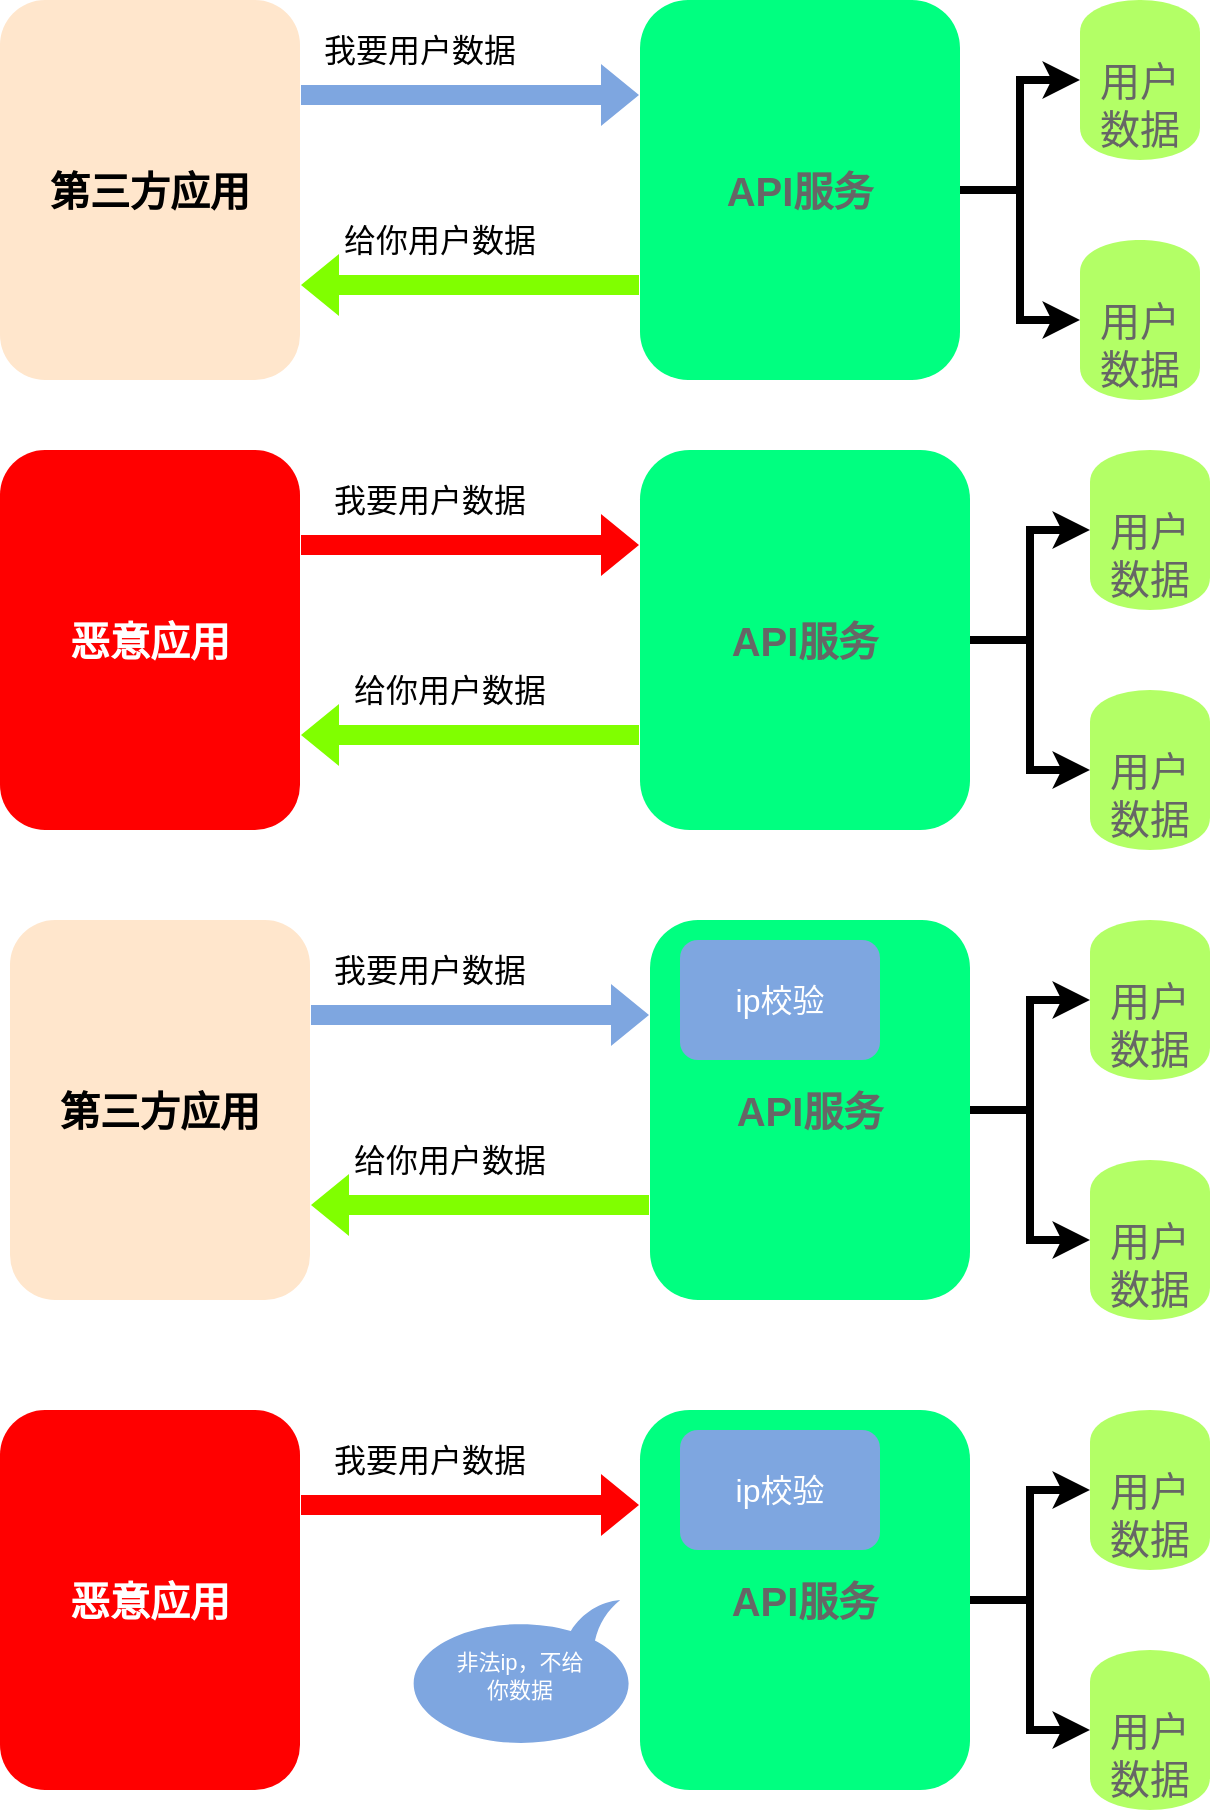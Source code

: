 <mxfile version="12.3.2" type="device" pages="2"><diagram id="3bSz9bD28ZtyQ53hAoKX" name="第 1 页"><mxGraphModel dx="2130" dy="1260" grid="1" gridSize="10" guides="1" tooltips="1" connect="1" arrows="1" fold="1" page="1" pageScale="1" pageWidth="827" pageHeight="1169" math="0" shadow="0"><root><mxCell id="0"/><mxCell id="1" parent="0"/><mxCell id="J_X9dIAHRLsPrQ8TY1yE-3" style="edgeStyle=orthogonalEdgeStyle;rounded=0;orthogonalLoop=1;jettySize=auto;html=1;exitX=1;exitY=0.25;exitDx=0;exitDy=0;entryX=0;entryY=0.25;entryDx=0;entryDy=0;shape=flexArrow;fillColor=#7EA6E0;strokeColor=none;" edge="1" parent="1" source="J_X9dIAHRLsPrQ8TY1yE-1" target="J_X9dIAHRLsPrQ8TY1yE-2"><mxGeometry relative="1" as="geometry"/></mxCell><mxCell id="J_X9dIAHRLsPrQ8TY1yE-1" value="第三方应用" style="rounded=1;whiteSpace=wrap;html=1;fontSize=20;fontStyle=1;strokeColor=none;fillColor=#ffe6cc;" vertex="1" parent="1"><mxGeometry x="110" y="150" width="150" height="190" as="geometry"/></mxCell><mxCell id="J_X9dIAHRLsPrQ8TY1yE-4" style="edgeStyle=orthogonalEdgeStyle;rounded=0;orthogonalLoop=1;jettySize=auto;html=1;exitX=0;exitY=0.75;exitDx=0;exitDy=0;entryX=1;entryY=0.75;entryDx=0;entryDy=0;shape=flexArrow;fillColor=#80FF00;strokeColor=none;" edge="1" parent="1" source="J_X9dIAHRLsPrQ8TY1yE-2" target="J_X9dIAHRLsPrQ8TY1yE-1"><mxGeometry relative="1" as="geometry"/></mxCell><mxCell id="J_X9dIAHRLsPrQ8TY1yE-10" style="edgeStyle=orthogonalEdgeStyle;rounded=0;orthogonalLoop=1;jettySize=auto;html=1;exitX=1;exitY=0.5;exitDx=0;exitDy=0;entryX=0;entryY=0.5;entryDx=0;entryDy=0;fillColor=#80FF00;fontSize=16;strokeColor=#000000;strokeWidth=4;" edge="1" parent="1" source="J_X9dIAHRLsPrQ8TY1yE-2" target="J_X9dIAHRLsPrQ8TY1yE-6"><mxGeometry relative="1" as="geometry"/></mxCell><mxCell id="J_X9dIAHRLsPrQ8TY1yE-11" style="edgeStyle=orthogonalEdgeStyle;rounded=0;orthogonalLoop=1;jettySize=auto;html=1;exitX=1;exitY=0.5;exitDx=0;exitDy=0;entryX=0;entryY=0.5;entryDx=0;entryDy=0;fillColor=#80FF00;fontSize=16;strokeColor=#000000;strokeWidth=4;" edge="1" parent="1" source="J_X9dIAHRLsPrQ8TY1yE-2" target="J_X9dIAHRLsPrQ8TY1yE-8"><mxGeometry relative="1" as="geometry"/></mxCell><mxCell id="J_X9dIAHRLsPrQ8TY1yE-2" value="API服务" style="rounded=1;whiteSpace=wrap;html=1;fillColor=#00FF80;fontSize=20;fontStyle=1;strokeColor=none;fontColor=#666666;" vertex="1" parent="1"><mxGeometry x="430" y="150" width="160" height="190" as="geometry"/></mxCell><mxCell id="J_X9dIAHRLsPrQ8TY1yE-5" value="我要用户数据" style="text;html=1;strokeColor=none;fillColor=none;align=center;verticalAlign=middle;whiteSpace=wrap;rounded=0;fontSize=16;" vertex="1" parent="1"><mxGeometry x="260" y="160" width="120" height="30" as="geometry"/></mxCell><mxCell id="J_X9dIAHRLsPrQ8TY1yE-6" value="用户数据" style="shape=cylinder;whiteSpace=wrap;html=1;boundedLbl=1;backgroundOutline=1;fillColor=#B3FF66;fontSize=20;strokeColor=none;fontColor=#666666;labelBackgroundColor=none;" vertex="1" parent="1"><mxGeometry x="650" y="150" width="60" height="80" as="geometry"/></mxCell><mxCell id="J_X9dIAHRLsPrQ8TY1yE-8" value="用户数据" style="shape=cylinder;whiteSpace=wrap;html=1;boundedLbl=1;backgroundOutline=1;fillColor=#B3FF66;fontSize=20;strokeColor=none;fontColor=#666666;labelBackgroundColor=none;" vertex="1" parent="1"><mxGeometry x="650" y="270" width="60" height="80" as="geometry"/></mxCell><mxCell id="J_X9dIAHRLsPrQ8TY1yE-9" value="给你用户数据" style="text;html=1;strokeColor=none;fillColor=none;align=center;verticalAlign=middle;whiteSpace=wrap;rounded=0;fontSize=16;" vertex="1" parent="1"><mxGeometry x="270" y="255" width="120" height="30" as="geometry"/></mxCell><mxCell id="J_X9dIAHRLsPrQ8TY1yE-12" style="edgeStyle=orthogonalEdgeStyle;rounded=0;orthogonalLoop=1;jettySize=auto;html=1;exitX=1;exitY=0.25;exitDx=0;exitDy=0;entryX=0;entryY=0.25;entryDx=0;entryDy=0;shape=flexArrow;fillColor=#FF0000;strokeColor=none;" edge="1" source="J_X9dIAHRLsPrQ8TY1yE-13" target="J_X9dIAHRLsPrQ8TY1yE-17" parent="1"><mxGeometry relative="1" as="geometry"/></mxCell><mxCell id="J_X9dIAHRLsPrQ8TY1yE-13" value="恶意应用" style="rounded=1;whiteSpace=wrap;html=1;fontSize=20;fillColor=#FF0000;fontColor=#FFFFFF;fontStyle=1;strokeColor=none;" vertex="1" parent="1"><mxGeometry x="110" y="375" width="150" height="190" as="geometry"/></mxCell><mxCell id="J_X9dIAHRLsPrQ8TY1yE-14" style="edgeStyle=orthogonalEdgeStyle;rounded=0;orthogonalLoop=1;jettySize=auto;html=1;exitX=0;exitY=0.75;exitDx=0;exitDy=0;entryX=1;entryY=0.75;entryDx=0;entryDy=0;shape=flexArrow;fillColor=#80FF00;strokeColor=none;" edge="1" source="J_X9dIAHRLsPrQ8TY1yE-17" target="J_X9dIAHRLsPrQ8TY1yE-13" parent="1"><mxGeometry relative="1" as="geometry"/></mxCell><mxCell id="J_X9dIAHRLsPrQ8TY1yE-15" style="edgeStyle=orthogonalEdgeStyle;rounded=0;orthogonalLoop=1;jettySize=auto;html=1;exitX=1;exitY=0.5;exitDx=0;exitDy=0;entryX=0;entryY=0.5;entryDx=0;entryDy=0;fillColor=#80FF00;fontSize=16;strokeColor=#000000;strokeWidth=4;" edge="1" source="J_X9dIAHRLsPrQ8TY1yE-17" target="J_X9dIAHRLsPrQ8TY1yE-19" parent="1"><mxGeometry relative="1" as="geometry"/></mxCell><mxCell id="J_X9dIAHRLsPrQ8TY1yE-16" style="edgeStyle=orthogonalEdgeStyle;rounded=0;orthogonalLoop=1;jettySize=auto;html=1;exitX=1;exitY=0.5;exitDx=0;exitDy=0;entryX=0;entryY=0.5;entryDx=0;entryDy=0;fillColor=#80FF00;fontSize=16;strokeColor=#000000;strokeWidth=4;" edge="1" source="J_X9dIAHRLsPrQ8TY1yE-17" target="J_X9dIAHRLsPrQ8TY1yE-20" parent="1"><mxGeometry relative="1" as="geometry"/></mxCell><mxCell id="J_X9dIAHRLsPrQ8TY1yE-17" value="API服务" style="rounded=1;whiteSpace=wrap;html=1;fillColor=#00FF80;fontSize=20;fontStyle=1;strokeColor=none;fontColor=#666666;" vertex="1" parent="1"><mxGeometry x="430" y="375" width="165" height="190" as="geometry"/></mxCell><mxCell id="J_X9dIAHRLsPrQ8TY1yE-18" value="我要用户数据" style="text;html=1;strokeColor=none;fillColor=none;align=center;verticalAlign=middle;whiteSpace=wrap;rounded=0;fontSize=16;" vertex="1" parent="1"><mxGeometry x="265" y="385" width="120" height="30" as="geometry"/></mxCell><mxCell id="J_X9dIAHRLsPrQ8TY1yE-19" value="用户数据" style="shape=cylinder;whiteSpace=wrap;html=1;boundedLbl=1;backgroundOutline=1;fillColor=#B3FF66;fontSize=20;strokeColor=none;fontColor=#666666;labelBackgroundColor=none;" vertex="1" parent="1"><mxGeometry x="655" y="375" width="60" height="80" as="geometry"/></mxCell><mxCell id="J_X9dIAHRLsPrQ8TY1yE-20" value="用户数据" style="shape=cylinder;whiteSpace=wrap;html=1;boundedLbl=1;backgroundOutline=1;fillColor=#B3FF66;fontSize=20;strokeColor=none;fontColor=#666666;labelBackgroundColor=none;" vertex="1" parent="1"><mxGeometry x="655" y="495" width="60" height="80" as="geometry"/></mxCell><mxCell id="J_X9dIAHRLsPrQ8TY1yE-21" value="给你用户数据" style="text;html=1;strokeColor=none;fillColor=none;align=center;verticalAlign=middle;whiteSpace=wrap;rounded=0;fontSize=16;" vertex="1" parent="1"><mxGeometry x="275" y="480" width="120" height="30" as="geometry"/></mxCell><mxCell id="J_X9dIAHRLsPrQ8TY1yE-23" style="edgeStyle=orthogonalEdgeStyle;rounded=0;orthogonalLoop=1;jettySize=auto;html=1;exitX=1;exitY=0.25;exitDx=0;exitDy=0;entryX=0;entryY=0.25;entryDx=0;entryDy=0;shape=flexArrow;fillColor=#7EA6E0;strokeColor=none;" edge="1" source="J_X9dIAHRLsPrQ8TY1yE-24" target="J_X9dIAHRLsPrQ8TY1yE-28" parent="1"><mxGeometry relative="1" as="geometry"/></mxCell><mxCell id="J_X9dIAHRLsPrQ8TY1yE-24" value="第三方应用" style="rounded=1;whiteSpace=wrap;html=1;fontSize=20;fontStyle=1;strokeColor=none;fillColor=#ffe6cc;" vertex="1" parent="1"><mxGeometry x="115" y="610" width="150" height="190" as="geometry"/></mxCell><mxCell id="J_X9dIAHRLsPrQ8TY1yE-25" style="edgeStyle=orthogonalEdgeStyle;rounded=0;orthogonalLoop=1;jettySize=auto;html=1;exitX=0;exitY=0.75;exitDx=0;exitDy=0;entryX=1;entryY=0.75;entryDx=0;entryDy=0;shape=flexArrow;fillColor=#80FF00;strokeColor=none;" edge="1" source="J_X9dIAHRLsPrQ8TY1yE-28" target="J_X9dIAHRLsPrQ8TY1yE-24" parent="1"><mxGeometry relative="1" as="geometry"/></mxCell><mxCell id="J_X9dIAHRLsPrQ8TY1yE-26" style="edgeStyle=orthogonalEdgeStyle;rounded=0;orthogonalLoop=1;jettySize=auto;html=1;exitX=1;exitY=0.5;exitDx=0;exitDy=0;entryX=0;entryY=0.5;entryDx=0;entryDy=0;fillColor=#80FF00;fontSize=16;strokeColor=#000000;strokeWidth=4;" edge="1" source="J_X9dIAHRLsPrQ8TY1yE-28" target="J_X9dIAHRLsPrQ8TY1yE-30" parent="1"><mxGeometry relative="1" as="geometry"/></mxCell><mxCell id="J_X9dIAHRLsPrQ8TY1yE-27" style="edgeStyle=orthogonalEdgeStyle;rounded=0;orthogonalLoop=1;jettySize=auto;html=1;exitX=1;exitY=0.5;exitDx=0;exitDy=0;entryX=0;entryY=0.5;entryDx=0;entryDy=0;fillColor=#80FF00;fontSize=16;strokeColor=#000000;strokeWidth=4;" edge="1" source="J_X9dIAHRLsPrQ8TY1yE-28" target="J_X9dIAHRLsPrQ8TY1yE-31" parent="1"><mxGeometry relative="1" as="geometry"/></mxCell><mxCell id="J_X9dIAHRLsPrQ8TY1yE-28" value="API服务" style="rounded=1;whiteSpace=wrap;html=1;fillColor=#00FF80;fontSize=20;fontStyle=1;strokeColor=none;fontColor=#666666;" vertex="1" parent="1"><mxGeometry x="435" y="610" width="160" height="190" as="geometry"/></mxCell><mxCell id="J_X9dIAHRLsPrQ8TY1yE-29" value="我要用户数据" style="text;html=1;strokeColor=none;fillColor=none;align=center;verticalAlign=middle;whiteSpace=wrap;rounded=0;fontSize=16;" vertex="1" parent="1"><mxGeometry x="265" y="620" width="120" height="30" as="geometry"/></mxCell><mxCell id="J_X9dIAHRLsPrQ8TY1yE-30" value="用户数据" style="shape=cylinder;whiteSpace=wrap;html=1;boundedLbl=1;backgroundOutline=1;fillColor=#B3FF66;fontSize=20;strokeColor=none;fontColor=#666666;labelBackgroundColor=none;" vertex="1" parent="1"><mxGeometry x="655" y="610" width="60" height="80" as="geometry"/></mxCell><mxCell id="J_X9dIAHRLsPrQ8TY1yE-31" value="用户数据" style="shape=cylinder;whiteSpace=wrap;html=1;boundedLbl=1;backgroundOutline=1;fillColor=#B3FF66;fontSize=20;strokeColor=none;fontColor=#666666;labelBackgroundColor=none;" vertex="1" parent="1"><mxGeometry x="655" y="730" width="60" height="80" as="geometry"/></mxCell><mxCell id="J_X9dIAHRLsPrQ8TY1yE-32" value="给你用户数据" style="text;html=1;strokeColor=none;fillColor=none;align=center;verticalAlign=middle;whiteSpace=wrap;rounded=0;fontSize=16;" vertex="1" parent="1"><mxGeometry x="275" y="715" width="120" height="30" as="geometry"/></mxCell><mxCell id="J_X9dIAHRLsPrQ8TY1yE-33" value="ip校验" style="rounded=1;whiteSpace=wrap;html=1;fillColor=#7EA6E0;fontSize=16;fontColor=#FFFFFF;strokeColor=none;" vertex="1" parent="1"><mxGeometry x="450" y="620" width="100" height="60" as="geometry"/></mxCell><mxCell id="J_X9dIAHRLsPrQ8TY1yE-34" style="edgeStyle=orthogonalEdgeStyle;rounded=0;orthogonalLoop=1;jettySize=auto;html=1;exitX=1;exitY=0.25;exitDx=0;exitDy=0;entryX=0;entryY=0.25;entryDx=0;entryDy=0;shape=flexArrow;fillColor=#FF0000;strokeColor=none;" edge="1" source="J_X9dIAHRLsPrQ8TY1yE-35" target="J_X9dIAHRLsPrQ8TY1yE-39" parent="1"><mxGeometry relative="1" as="geometry"/></mxCell><mxCell id="J_X9dIAHRLsPrQ8TY1yE-35" value="恶意应用" style="rounded=1;whiteSpace=wrap;html=1;fontSize=20;fillColor=#FF0000;fontColor=#FFFFFF;fontStyle=1;strokeColor=none;" vertex="1" parent="1"><mxGeometry x="110" y="855" width="150" height="190" as="geometry"/></mxCell><mxCell id="J_X9dIAHRLsPrQ8TY1yE-37" style="edgeStyle=orthogonalEdgeStyle;rounded=0;orthogonalLoop=1;jettySize=auto;html=1;exitX=1;exitY=0.5;exitDx=0;exitDy=0;entryX=0;entryY=0.5;entryDx=0;entryDy=0;fillColor=#80FF00;fontSize=16;strokeColor=#000000;strokeWidth=4;" edge="1" source="J_X9dIAHRLsPrQ8TY1yE-39" target="J_X9dIAHRLsPrQ8TY1yE-41" parent="1"><mxGeometry relative="1" as="geometry"/></mxCell><mxCell id="J_X9dIAHRLsPrQ8TY1yE-38" style="edgeStyle=orthogonalEdgeStyle;rounded=0;orthogonalLoop=1;jettySize=auto;html=1;exitX=1;exitY=0.5;exitDx=0;exitDy=0;entryX=0;entryY=0.5;entryDx=0;entryDy=0;fillColor=#80FF00;fontSize=16;strokeColor=#000000;strokeWidth=4;" edge="1" source="J_X9dIAHRLsPrQ8TY1yE-39" target="J_X9dIAHRLsPrQ8TY1yE-42" parent="1"><mxGeometry relative="1" as="geometry"/></mxCell><mxCell id="J_X9dIAHRLsPrQ8TY1yE-39" value="API服务" style="rounded=1;whiteSpace=wrap;html=1;fillColor=#00FF80;fontSize=20;fontStyle=1;strokeColor=none;fontColor=#666666;" vertex="1" parent="1"><mxGeometry x="430" y="855" width="165" height="190" as="geometry"/></mxCell><mxCell id="J_X9dIAHRLsPrQ8TY1yE-40" value="我要用户数据" style="text;html=1;strokeColor=none;fillColor=none;align=center;verticalAlign=middle;whiteSpace=wrap;rounded=0;fontSize=16;" vertex="1" parent="1"><mxGeometry x="265" y="865" width="120" height="30" as="geometry"/></mxCell><mxCell id="J_X9dIAHRLsPrQ8TY1yE-41" value="用户数据" style="shape=cylinder;whiteSpace=wrap;html=1;boundedLbl=1;backgroundOutline=1;fillColor=#B3FF66;fontSize=20;strokeColor=none;fontColor=#666666;labelBackgroundColor=none;" vertex="1" parent="1"><mxGeometry x="655" y="855" width="60" height="80" as="geometry"/></mxCell><mxCell id="J_X9dIAHRLsPrQ8TY1yE-42" value="用户数据" style="shape=cylinder;whiteSpace=wrap;html=1;boundedLbl=1;backgroundOutline=1;fillColor=#B3FF66;fontSize=20;strokeColor=none;fontColor=#666666;labelBackgroundColor=none;" vertex="1" parent="1"><mxGeometry x="655" y="975" width="60" height="80" as="geometry"/></mxCell><mxCell id="J_X9dIAHRLsPrQ8TY1yE-44" value="ip校验" style="rounded=1;whiteSpace=wrap;html=1;fillColor=#7EA6E0;fontSize=16;fontColor=#FFFFFF;strokeColor=none;" vertex="1" parent="1"><mxGeometry x="450" y="865" width="100" height="60" as="geometry"/></mxCell><mxCell id="J_X9dIAHRLsPrQ8TY1yE-48" value="&lt;span style=&quot;text-align: left ; font-size: 11px&quot;&gt;非法ip，不给&lt;br&gt;你数据&lt;/span&gt;" style="whiteSpace=wrap;html=1;shape=mxgraph.basic.oval_callout;fillColor=#7EA6E0;fontSize=11;fontColor=#FFFFFF;rotation=0;labelBackgroundColor=none;direction=west;strokeColor=none;" vertex="1" parent="1"><mxGeometry x="310" y="950" width="120" height="75" as="geometry"/></mxCell></root></mxGraphModel></diagram><diagram id="UZ7pxhZbUf3HWK4wzWhE" name="第 2 页"><mxGraphModel dx="1002" dy="593" grid="1" gridSize="10" guides="1" tooltips="1" connect="1" arrows="1" fold="1" page="1" pageScale="1" pageWidth="827" pageHeight="1169" math="0" shadow="0"><root><mxCell id="AtERcskMfsxoU2R4FfxE-0"/><mxCell id="AtERcskMfsxoU2R4FfxE-1" parent="AtERcskMfsxoU2R4FfxE-0"/><mxCell id="ykh0U1pdrV36YDz7cTLJ-0" style="edgeStyle=orthogonalEdgeStyle;rounded=0;orthogonalLoop=1;jettySize=auto;html=1;exitX=1;exitY=0.25;exitDx=0;exitDy=0;entryX=0;entryY=0.25;entryDx=0;entryDy=0;shape=flexArrow;fillColor=#7EA6E0;strokeColor=none;" edge="1" parent="AtERcskMfsxoU2R4FfxE-1" source="ykh0U1pdrV36YDz7cTLJ-1" target="ykh0U1pdrV36YDz7cTLJ-5"><mxGeometry relative="1" as="geometry"/></mxCell><mxCell id="sZK43XmLQ2ZV1mf1NYyv-0" style="edgeStyle=orthogonalEdgeStyle;rounded=0;orthogonalLoop=1;jettySize=auto;html=1;exitX=0.5;exitY=0;exitDx=0;exitDy=0;entryX=0;entryY=0.5;entryDx=0;entryDy=0;strokeColor=#FFCCCC;fillColor=#FF0000;fontSize=15;fontColor=#FFFFFF;strokeWidth=4;" edge="1" parent="AtERcskMfsxoU2R4FfxE-1" source="ykh0U1pdrV36YDz7cTLJ-1" target="ykh0U1pdrV36YDz7cTLJ-12"><mxGeometry relative="1" as="geometry"/></mxCell><mxCell id="ykh0U1pdrV36YDz7cTLJ-1" value="第三方应用" style="rounded=1;whiteSpace=wrap;html=1;fontSize=20;fontStyle=1;fillColor=#ffe6cc;strokeColor=none;fontColor=#666666;" vertex="1" parent="AtERcskMfsxoU2R4FfxE-1"><mxGeometry x="107" y="255" width="150" height="190" as="geometry"/></mxCell><mxCell id="ykh0U1pdrV36YDz7cTLJ-2" style="edgeStyle=orthogonalEdgeStyle;rounded=0;orthogonalLoop=1;jettySize=auto;html=1;exitX=0;exitY=0.75;exitDx=0;exitDy=0;entryX=1;entryY=0.75;entryDx=0;entryDy=0;shape=flexArrow;fillColor=#80FF00;strokeColor=none;" edge="1" parent="AtERcskMfsxoU2R4FfxE-1" source="ykh0U1pdrV36YDz7cTLJ-5" target="ykh0U1pdrV36YDz7cTLJ-1"><mxGeometry relative="1" as="geometry"/></mxCell><mxCell id="ykh0U1pdrV36YDz7cTLJ-3" style="edgeStyle=orthogonalEdgeStyle;rounded=0;orthogonalLoop=1;jettySize=auto;html=1;exitX=1;exitY=0.5;exitDx=0;exitDy=0;entryX=0;entryY=0.5;entryDx=0;entryDy=0;fillColor=#80FF00;fontSize=16;strokeWidth=5;fontColor=#666666;strokeColor=#666666;" edge="1" parent="AtERcskMfsxoU2R4FfxE-1" source="ykh0U1pdrV36YDz7cTLJ-5" target="ykh0U1pdrV36YDz7cTLJ-7"><mxGeometry relative="1" as="geometry"/></mxCell><mxCell id="ykh0U1pdrV36YDz7cTLJ-4" style="edgeStyle=orthogonalEdgeStyle;rounded=0;orthogonalLoop=1;jettySize=auto;html=1;exitX=1;exitY=0.5;exitDx=0;exitDy=0;entryX=0;entryY=0.5;entryDx=0;entryDy=0;fillColor=#80FF00;fontSize=16;strokeWidth=5;fontColor=#666666;strokeColor=#666666;" edge="1" parent="AtERcskMfsxoU2R4FfxE-1" source="ykh0U1pdrV36YDz7cTLJ-5" target="ykh0U1pdrV36YDz7cTLJ-8"><mxGeometry relative="1" as="geometry"/></mxCell><mxCell id="sZK43XmLQ2ZV1mf1NYyv-7" style="edgeStyle=orthogonalEdgeStyle;rounded=0;orthogonalLoop=1;jettySize=auto;html=1;exitX=0.5;exitY=0;exitDx=0;exitDy=0;entryX=1;entryY=0.5;entryDx=0;entryDy=0;strokeColor=#00FF80;strokeWidth=4;fillColor=#FF0000;fontSize=16;fontColor=#FFFFFF;" edge="1" parent="AtERcskMfsxoU2R4FfxE-1" source="ykh0U1pdrV36YDz7cTLJ-5" target="ykh0U1pdrV36YDz7cTLJ-12"><mxGeometry relative="1" as="geometry"/></mxCell><mxCell id="ykh0U1pdrV36YDz7cTLJ-5" value="API服务" style="rounded=1;whiteSpace=wrap;html=1;fillColor=#00FF80;fontSize=20;fontStyle=1;strokeColor=none;fontColor=#666666;" vertex="1" parent="AtERcskMfsxoU2R4FfxE-1"><mxGeometry x="427" y="255" width="160" height="190" as="geometry"/></mxCell><mxCell id="ykh0U1pdrV36YDz7cTLJ-6" value="我要用户数据" style="text;html=1;strokeColor=none;fillColor=none;align=center;verticalAlign=middle;whiteSpace=wrap;rounded=0;fontSize=16;" vertex="1" parent="AtERcskMfsxoU2R4FfxE-1"><mxGeometry x="257" y="265" width="120" height="30" as="geometry"/></mxCell><mxCell id="ykh0U1pdrV36YDz7cTLJ-7" value="用户数据" style="shape=cylinder;whiteSpace=wrap;html=1;boundedLbl=1;backgroundOutline=1;fillColor=#B3FF66;fontSize=20;strokeColor=none;fontColor=#666666;" vertex="1" parent="AtERcskMfsxoU2R4FfxE-1"><mxGeometry x="647" y="255" width="60" height="80" as="geometry"/></mxCell><mxCell id="ykh0U1pdrV36YDz7cTLJ-8" value="用户数据" style="shape=cylinder;whiteSpace=wrap;html=1;boundedLbl=1;backgroundOutline=1;fillColor=#B3FF66;fontSize=20;strokeColor=none;fontColor=#666666;" vertex="1" parent="AtERcskMfsxoU2R4FfxE-1"><mxGeometry x="647" y="375" width="60" height="80" as="geometry"/></mxCell><mxCell id="ykh0U1pdrV36YDz7cTLJ-9" value="给你用户数据" style="text;html=1;strokeColor=none;fillColor=none;align=center;verticalAlign=middle;whiteSpace=wrap;rounded=0;fontSize=16;" vertex="1" parent="AtERcskMfsxoU2R4FfxE-1"><mxGeometry x="287" y="360" width="120" height="30" as="geometry"/></mxCell><mxCell id="sZK43XmLQ2ZV1mf1NYyv-1" style="edgeStyle=orthogonalEdgeStyle;rounded=0;orthogonalLoop=1;jettySize=auto;html=1;exitX=0.5;exitY=1;exitDx=0;exitDy=0;entryX=0.75;entryY=0;entryDx=0;entryDy=0;strokeColor=#FFB366;fillColor=#FF0000;fontSize=15;fontColor=#FFFFFF;strokeWidth=4;" edge="1" parent="AtERcskMfsxoU2R4FfxE-1" source="ykh0U1pdrV36YDz7cTLJ-12" target="ykh0U1pdrV36YDz7cTLJ-1"><mxGeometry relative="1" as="geometry"/></mxCell><mxCell id="sZK43XmLQ2ZV1mf1NYyv-6" style="edgeStyle=orthogonalEdgeStyle;rounded=0;orthogonalLoop=1;jettySize=auto;html=1;exitX=0.5;exitY=0;exitDx=0;exitDy=0;strokeColor=#FFB366;strokeWidth=4;fillColor=#FF0000;fontSize=16;fontColor=#FFFFFF;" edge="1" parent="AtERcskMfsxoU2R4FfxE-1" source="ykh0U1pdrV36YDz7cTLJ-12"><mxGeometry relative="1" as="geometry"><mxPoint x="547" y="255" as="targetPoint"/></mxGeometry></mxCell><mxCell id="ykh0U1pdrV36YDz7cTLJ-12" value="Token 服务" style="rounded=1;whiteSpace=wrap;html=1;labelBackgroundColor=none;fillColor=#FFB366;fontSize=15;fontColor=#FFFFFF;strokeColor=none;" vertex="1" parent="AtERcskMfsxoU2R4FfxE-1"><mxGeometry x="287" y="115" width="120" height="60" as="geometry"/></mxCell><mxCell id="sZK43XmLQ2ZV1mf1NYyv-2" value="申请Token" style="text;strokeColor=none;fillColor=none;html=1;fontSize=16;fontStyle=0;verticalAlign=middle;align=center;labelBackgroundColor=none;horizontal=0;" vertex="1" parent="AtERcskMfsxoU2R4FfxE-1"><mxGeometry x="132" y="155" width="50" height="90" as="geometry"/></mxCell><mxCell id="sZK43XmLQ2ZV1mf1NYyv-5" value="校验token" style="text;strokeColor=none;fillColor=none;html=1;fontSize=16;fontStyle=0;verticalAlign=middle;align=center;labelBackgroundColor=none;" vertex="1" parent="AtERcskMfsxoU2R4FfxE-1"><mxGeometry x="417" y="145" width="100" height="40" as="geometry"/></mxCell><mxCell id="sZK43XmLQ2ZV1mf1NYyv-12" value="返回校验结果" style="text;strokeColor=none;fillColor=none;html=1;fontSize=16;fontStyle=0;verticalAlign=middle;align=center;labelBackgroundColor=none;" vertex="1" parent="AtERcskMfsxoU2R4FfxE-1"><mxGeometry x="420.5" y="55" width="100" height="40" as="geometry"/></mxCell><mxCell id="sZK43XmLQ2ZV1mf1NYyv-14" value="校验并发放token" style="text;strokeColor=none;fillColor=none;html=1;fontSize=16;fontStyle=0;verticalAlign=middle;align=center;labelBackgroundColor=none;" vertex="1" parent="AtERcskMfsxoU2R4FfxE-1"><mxGeometry x="227" y="175" width="100" height="40" as="geometry"/></mxCell><mxCell id="9AN2_Lrpj0cCmpj23Ma5-0" style="edgeStyle=orthogonalEdgeStyle;rounded=0;orthogonalLoop=1;jettySize=auto;html=1;exitX=1;exitY=0.25;exitDx=0;exitDy=0;entryX=0;entryY=0.25;entryDx=0;entryDy=0;shape=flexArrow;fillColor=#7EA6E0;strokeColor=none;" edge="1" source="9AN2_Lrpj0cCmpj23Ma5-2" target="9AN2_Lrpj0cCmpj23Ma5-7" parent="AtERcskMfsxoU2R4FfxE-1"><mxGeometry relative="1" as="geometry"/></mxCell><mxCell id="9AN2_Lrpj0cCmpj23Ma5-1" style="edgeStyle=orthogonalEdgeStyle;rounded=0;orthogonalLoop=1;jettySize=auto;html=1;exitX=0.25;exitY=0;exitDx=0;exitDy=0;entryX=0;entryY=0.75;entryDx=0;entryDy=0;strokeColor=#FFCCCC;fillColor=#FF0000;fontSize=15;fontColor=#FFFFFF;strokeWidth=4;" edge="1" source="9AN2_Lrpj0cCmpj23Ma5-2" target="9AN2_Lrpj0cCmpj23Ma5-14" parent="AtERcskMfsxoU2R4FfxE-1"><mxGeometry relative="1" as="geometry"/></mxCell><mxCell id="9AN2_Lrpj0cCmpj23Ma5-2" value="第三方应用" style="rounded=1;whiteSpace=wrap;html=1;fontSize=20;fontStyle=1;fillColor=#ffe6cc;strokeColor=none;fontColor=#666666;" vertex="1" parent="AtERcskMfsxoU2R4FfxE-1"><mxGeometry x="122" y="840" width="150" height="190" as="geometry"/></mxCell><mxCell id="9AN2_Lrpj0cCmpj23Ma5-3" style="edgeStyle=orthogonalEdgeStyle;rounded=0;orthogonalLoop=1;jettySize=auto;html=1;exitX=0;exitY=0.75;exitDx=0;exitDy=0;entryX=1;entryY=0.75;entryDx=0;entryDy=0;shape=flexArrow;fillColor=#80FF00;strokeColor=none;" edge="1" source="9AN2_Lrpj0cCmpj23Ma5-7" target="9AN2_Lrpj0cCmpj23Ma5-2" parent="AtERcskMfsxoU2R4FfxE-1"><mxGeometry relative="1" as="geometry"/></mxCell><mxCell id="9AN2_Lrpj0cCmpj23Ma5-4" style="edgeStyle=orthogonalEdgeStyle;rounded=0;orthogonalLoop=1;jettySize=auto;html=1;exitX=1;exitY=0.5;exitDx=0;exitDy=0;entryX=0;entryY=0.5;entryDx=0;entryDy=0;fillColor=#80FF00;fontSize=16;strokeWidth=5;fontColor=#666666;strokeColor=#666666;" edge="1" source="9AN2_Lrpj0cCmpj23Ma5-7" target="9AN2_Lrpj0cCmpj23Ma5-9" parent="AtERcskMfsxoU2R4FfxE-1"><mxGeometry relative="1" as="geometry"/></mxCell><mxCell id="9AN2_Lrpj0cCmpj23Ma5-5" style="edgeStyle=orthogonalEdgeStyle;rounded=0;orthogonalLoop=1;jettySize=auto;html=1;exitX=1;exitY=0.5;exitDx=0;exitDy=0;entryX=0;entryY=0.5;entryDx=0;entryDy=0;fillColor=#80FF00;fontSize=16;strokeWidth=5;fontColor=#666666;strokeColor=#666666;" edge="1" source="9AN2_Lrpj0cCmpj23Ma5-7" target="9AN2_Lrpj0cCmpj23Ma5-10" parent="AtERcskMfsxoU2R4FfxE-1"><mxGeometry relative="1" as="geometry"/></mxCell><mxCell id="9AN2_Lrpj0cCmpj23Ma5-6" style="edgeStyle=orthogonalEdgeStyle;rounded=0;orthogonalLoop=1;jettySize=auto;html=1;exitX=0.5;exitY=0;exitDx=0;exitDy=0;entryX=1;entryY=0.5;entryDx=0;entryDy=0;strokeColor=#00FF80;strokeWidth=4;fillColor=#FF0000;fontSize=16;fontColor=#FFFFFF;" edge="1" source="9AN2_Lrpj0cCmpj23Ma5-7" target="9AN2_Lrpj0cCmpj23Ma5-14" parent="AtERcskMfsxoU2R4FfxE-1"><mxGeometry relative="1" as="geometry"/></mxCell><mxCell id="9AN2_Lrpj0cCmpj23Ma5-7" value="API服务" style="rounded=1;whiteSpace=wrap;html=1;fillColor=#00FF80;fontSize=20;fontStyle=1;strokeColor=none;fontColor=#666666;" vertex="1" parent="AtERcskMfsxoU2R4FfxE-1"><mxGeometry x="442" y="840" width="160" height="190" as="geometry"/></mxCell><mxCell id="9AN2_Lrpj0cCmpj23Ma5-8" value="我要用户数据" style="text;html=1;strokeColor=none;fillColor=none;align=center;verticalAlign=middle;whiteSpace=wrap;rounded=0;fontSize=16;" vertex="1" parent="AtERcskMfsxoU2R4FfxE-1"><mxGeometry x="289" y="850" width="120" height="30" as="geometry"/></mxCell><mxCell id="9AN2_Lrpj0cCmpj23Ma5-9" value="用户数据" style="shape=cylinder;whiteSpace=wrap;html=1;boundedLbl=1;backgroundOutline=1;fillColor=#B3FF66;fontSize=20;strokeColor=none;fontColor=#666666;" vertex="1" parent="AtERcskMfsxoU2R4FfxE-1"><mxGeometry x="662" y="840" width="60" height="80" as="geometry"/></mxCell><mxCell id="9AN2_Lrpj0cCmpj23Ma5-10" value="用户数据" style="shape=cylinder;whiteSpace=wrap;html=1;boundedLbl=1;backgroundOutline=1;fillColor=#B3FF66;fontSize=20;strokeColor=none;fontColor=#666666;" vertex="1" parent="AtERcskMfsxoU2R4FfxE-1"><mxGeometry x="662" y="960" width="60" height="80" as="geometry"/></mxCell><mxCell id="9AN2_Lrpj0cCmpj23Ma5-11" value="给你用户数据" style="text;html=1;strokeColor=none;fillColor=none;align=center;verticalAlign=middle;whiteSpace=wrap;rounded=0;fontSize=16;" vertex="1" parent="AtERcskMfsxoU2R4FfxE-1"><mxGeometry x="302" y="945" width="120" height="30" as="geometry"/></mxCell><mxCell id="9AN2_Lrpj0cCmpj23Ma5-12" style="edgeStyle=orthogonalEdgeStyle;rounded=0;orthogonalLoop=1;jettySize=auto;html=1;exitX=0.5;exitY=1;exitDx=0;exitDy=0;entryX=0.75;entryY=0;entryDx=0;entryDy=0;strokeColor=#FFB366;fillColor=#FF0000;fontSize=15;fontColor=#FFFFFF;strokeWidth=4;" edge="1" source="9AN2_Lrpj0cCmpj23Ma5-14" target="9AN2_Lrpj0cCmpj23Ma5-2" parent="AtERcskMfsxoU2R4FfxE-1"><mxGeometry relative="1" as="geometry"/></mxCell><mxCell id="9AN2_Lrpj0cCmpj23Ma5-13" style="edgeStyle=orthogonalEdgeStyle;rounded=0;orthogonalLoop=1;jettySize=auto;html=1;exitX=0.75;exitY=0;exitDx=0;exitDy=0;strokeColor=#FFB366;strokeWidth=4;fillColor=#FF0000;fontSize=16;fontColor=#FFFFFF;" edge="1" source="9AN2_Lrpj0cCmpj23Ma5-14" parent="AtERcskMfsxoU2R4FfxE-1"><mxGeometry relative="1" as="geometry"><mxPoint x="562" y="840" as="targetPoint"/></mxGeometry></mxCell><mxCell id="9AN2_Lrpj0cCmpj23Ma5-20" style="edgeStyle=orthogonalEdgeStyle;rounded=0;orthogonalLoop=1;jettySize=auto;html=1;exitX=0;exitY=0.25;exitDx=0;exitDy=0;strokeColor=#FFB366;strokeWidth=4;fillColor=#fff2cc;fontSize=16;fontColor=#666666;" edge="1" parent="AtERcskMfsxoU2R4FfxE-1" source="9AN2_Lrpj0cCmpj23Ma5-14"><mxGeometry relative="1" as="geometry"><mxPoint x="102" y="715" as="targetPoint"/><Array as="points"/></mxGeometry></mxCell><mxCell id="9AN2_Lrpj0cCmpj23Ma5-14" value="Token 服务" style="rounded=1;whiteSpace=wrap;html=1;labelBackgroundColor=none;fillColor=#FFB366;fontSize=15;fontColor=#FFFFFF;strokeColor=none;" vertex="1" parent="AtERcskMfsxoU2R4FfxE-1"><mxGeometry x="302" y="700" width="120" height="60" as="geometry"/></mxCell><mxCell id="9AN2_Lrpj0cCmpj23Ma5-15" value="申请Token" style="text;strokeColor=none;fillColor=none;html=1;fontSize=16;fontStyle=0;verticalAlign=middle;align=center;labelBackgroundColor=none;horizontal=0;" vertex="1" parent="AtERcskMfsxoU2R4FfxE-1"><mxGeometry x="147" y="740" width="50" height="90" as="geometry"/></mxCell><mxCell id="9AN2_Lrpj0cCmpj23Ma5-16" value="校验token" style="text;strokeColor=none;fillColor=none;html=1;fontSize=16;fontStyle=0;verticalAlign=middle;align=center;labelBackgroundColor=none;" vertex="1" parent="AtERcskMfsxoU2R4FfxE-1"><mxGeometry x="432" y="730" width="100" height="40" as="geometry"/></mxCell><mxCell id="9AN2_Lrpj0cCmpj23Ma5-17" value="返回校验结果" style="text;strokeColor=none;fillColor=none;html=1;fontSize=16;fontStyle=0;verticalAlign=middle;align=center;labelBackgroundColor=none;" vertex="1" parent="AtERcskMfsxoU2R4FfxE-1"><mxGeometry x="435.5" y="640" width="100" height="40" as="geometry"/></mxCell><mxCell id="9AN2_Lrpj0cCmpj23Ma5-18" value="校验并发放token" style="text;strokeColor=none;fillColor=none;html=1;fontSize=16;fontStyle=0;verticalAlign=middle;align=center;labelBackgroundColor=none;" vertex="1" parent="AtERcskMfsxoU2R4FfxE-1"><mxGeometry x="242" y="760" width="100" height="40" as="geometry"/></mxCell><mxCell id="9AN2_Lrpj0cCmpj23Ma5-21" style="edgeStyle=orthogonalEdgeStyle;rounded=0;orthogonalLoop=1;jettySize=auto;html=1;strokeColor=#6c8ebf;strokeWidth=4;fillColor=#dae8fc;fontSize=16;fontColor=#666666;entryX=0.25;entryY=0;entryDx=0;entryDy=0;" edge="1" parent="AtERcskMfsxoU2R4FfxE-1" target="9AN2_Lrpj0cCmpj23Ma5-14"><mxGeometry relative="1" as="geometry"><mxPoint x="292" y="700" as="targetPoint"/><mxPoint x="87" y="690" as="sourcePoint"/><Array as="points"><mxPoint x="87" y="630"/><mxPoint x="332" y="630"/></Array></mxGeometry></mxCell><mxCell id="9AN2_Lrpj0cCmpj23Ma5-19" value="Actor" style="shape=umlActor;verticalLabelPosition=bottom;labelBackgroundColor=#ffffff;verticalAlign=top;html=1;outlineConnect=0;strokeColor=#6c8ebf;fillColor=#dae8fc;fontSize=16;" vertex="1" parent="AtERcskMfsxoU2R4FfxE-1"><mxGeometry x="72" y="700" width="30" height="60" as="geometry"/></mxCell><mxCell id="9AN2_Lrpj0cCmpj23Ma5-22" value="是否授权" style="text;strokeColor=none;fillColor=none;html=1;fontSize=16;fontStyle=0;verticalAlign=middle;align=center;labelBackgroundColor=none;fontColor=#666666;" vertex="1" parent="AtERcskMfsxoU2R4FfxE-1"><mxGeometry x="162" y="670" width="100" height="40" as="geometry"/></mxCell><mxCell id="9AN2_Lrpj0cCmpj23Ma5-23" value="用户授权结果" style="text;strokeColor=none;fillColor=none;html=1;fontSize=16;fontStyle=0;verticalAlign=middle;align=center;labelBackgroundColor=none;fontColor=#666666;" vertex="1" parent="AtERcskMfsxoU2R4FfxE-1"><mxGeometry x="162" y="584" width="100" height="40" as="geometry"/></mxCell></root></mxGraphModel></diagram></mxfile>